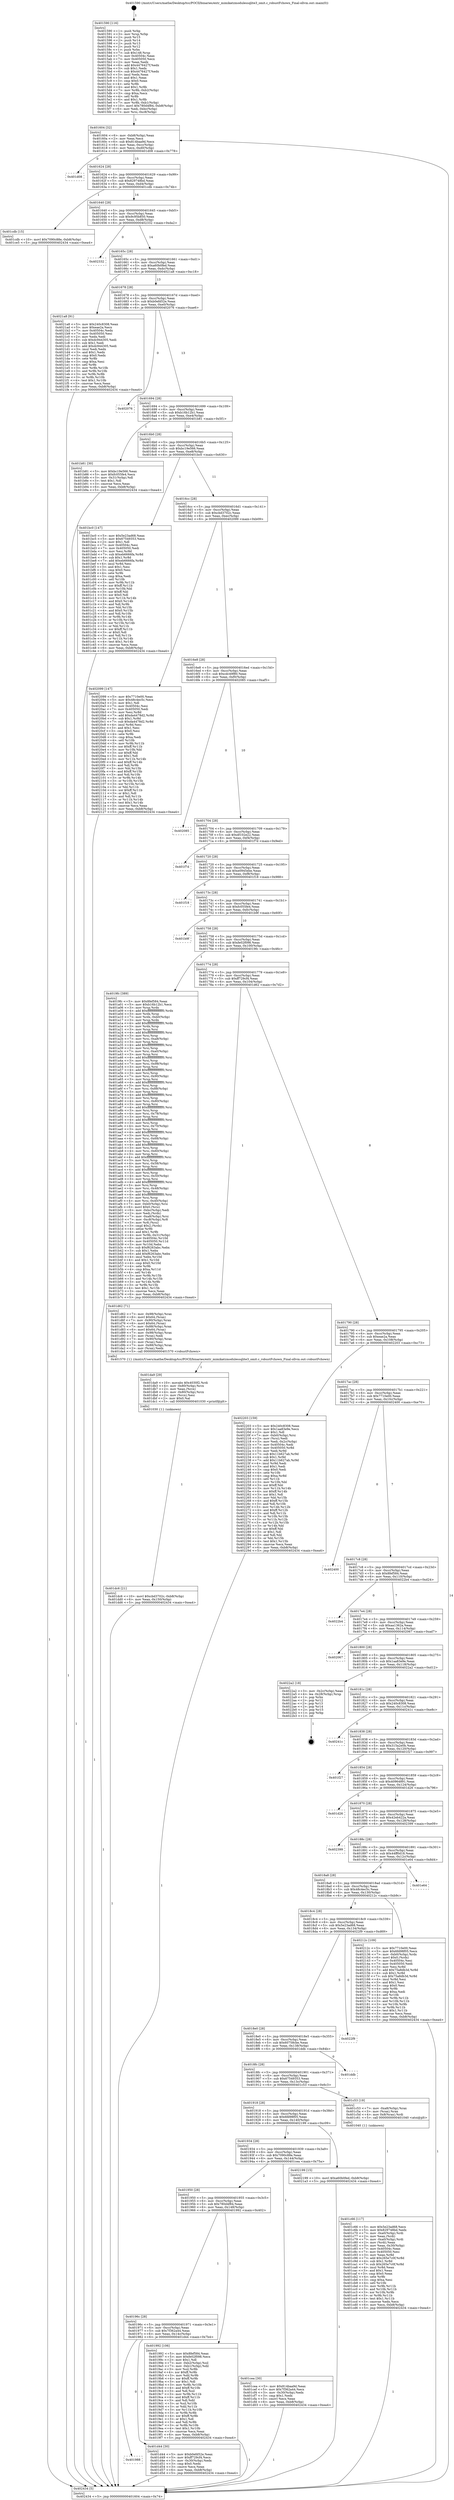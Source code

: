 digraph "0x401590" {
  label = "0x401590 (/mnt/c/Users/mathe/Desktop/tcc/POCII/binaries/extr_mimikatzmodulessqlite3_omit.c_robustFchown_Final-ollvm.out::main(0))"
  labelloc = "t"
  node[shape=record]

  Entry [label="",width=0.3,height=0.3,shape=circle,fillcolor=black,style=filled]
  "0x401604" [label="{
     0x401604 [32]\l
     | [instrs]\l
     &nbsp;&nbsp;0x401604 \<+6\>: mov -0xb8(%rbp),%eax\l
     &nbsp;&nbsp;0x40160a \<+2\>: mov %eax,%ecx\l
     &nbsp;&nbsp;0x40160c \<+6\>: sub $0x814baa9d,%ecx\l
     &nbsp;&nbsp;0x401612 \<+6\>: mov %eax,-0xcc(%rbp)\l
     &nbsp;&nbsp;0x401618 \<+6\>: mov %ecx,-0xd0(%rbp)\l
     &nbsp;&nbsp;0x40161e \<+6\>: je 0000000000401d08 \<main+0x778\>\l
  }"]
  "0x401d08" [label="{
     0x401d08\l
  }", style=dashed]
  "0x401624" [label="{
     0x401624 [28]\l
     | [instrs]\l
     &nbsp;&nbsp;0x401624 \<+5\>: jmp 0000000000401629 \<main+0x99\>\l
     &nbsp;&nbsp;0x401629 \<+6\>: mov -0xcc(%rbp),%eax\l
     &nbsp;&nbsp;0x40162f \<+5\>: sub $0x829748bd,%eax\l
     &nbsp;&nbsp;0x401634 \<+6\>: mov %eax,-0xd4(%rbp)\l
     &nbsp;&nbsp;0x40163a \<+6\>: je 0000000000401cdb \<main+0x74b\>\l
  }"]
  Exit [label="",width=0.3,height=0.3,shape=circle,fillcolor=black,style=filled,peripheries=2]
  "0x401cdb" [label="{
     0x401cdb [15]\l
     | [instrs]\l
     &nbsp;&nbsp;0x401cdb \<+10\>: movl $0x7090c88e,-0xb8(%rbp)\l
     &nbsp;&nbsp;0x401ce5 \<+5\>: jmp 0000000000402434 \<main+0xea4\>\l
  }"]
  "0x401640" [label="{
     0x401640 [28]\l
     | [instrs]\l
     &nbsp;&nbsp;0x401640 \<+5\>: jmp 0000000000401645 \<main+0xb5\>\l
     &nbsp;&nbsp;0x401645 \<+6\>: mov -0xcc(%rbp),%eax\l
     &nbsp;&nbsp;0x40164b \<+5\>: sub $0x9c95b850,%eax\l
     &nbsp;&nbsp;0x401650 \<+6\>: mov %eax,-0xd8(%rbp)\l
     &nbsp;&nbsp;0x401656 \<+6\>: je 0000000000402332 \<main+0xda2\>\l
  }"]
  "0x401dc6" [label="{
     0x401dc6 [21]\l
     | [instrs]\l
     &nbsp;&nbsp;0x401dc6 \<+10\>: movl $0xcbd3702c,-0xb8(%rbp)\l
     &nbsp;&nbsp;0x401dd0 \<+6\>: mov %eax,-0x150(%rbp)\l
     &nbsp;&nbsp;0x401dd6 \<+5\>: jmp 0000000000402434 \<main+0xea4\>\l
  }"]
  "0x402332" [label="{
     0x402332\l
  }", style=dashed]
  "0x40165c" [label="{
     0x40165c [28]\l
     | [instrs]\l
     &nbsp;&nbsp;0x40165c \<+5\>: jmp 0000000000401661 \<main+0xd1\>\l
     &nbsp;&nbsp;0x401661 \<+6\>: mov -0xcc(%rbp),%eax\l
     &nbsp;&nbsp;0x401667 \<+5\>: sub $0xa60b0fed,%eax\l
     &nbsp;&nbsp;0x40166c \<+6\>: mov %eax,-0xdc(%rbp)\l
     &nbsp;&nbsp;0x401672 \<+6\>: je 00000000004021a8 \<main+0xc18\>\l
  }"]
  "0x401da9" [label="{
     0x401da9 [29]\l
     | [instrs]\l
     &nbsp;&nbsp;0x401da9 \<+10\>: movabs $0x4030f2,%rdi\l
     &nbsp;&nbsp;0x401db3 \<+4\>: mov -0x80(%rbp),%rcx\l
     &nbsp;&nbsp;0x401db7 \<+2\>: mov %eax,(%rcx)\l
     &nbsp;&nbsp;0x401db9 \<+4\>: mov -0x80(%rbp),%rcx\l
     &nbsp;&nbsp;0x401dbd \<+2\>: mov (%rcx),%esi\l
     &nbsp;&nbsp;0x401dbf \<+2\>: mov $0x0,%al\l
     &nbsp;&nbsp;0x401dc1 \<+5\>: call 0000000000401030 \<printf@plt\>\l
     | [calls]\l
     &nbsp;&nbsp;0x401030 \{1\} (unknown)\l
  }"]
  "0x4021a8" [label="{
     0x4021a8 [91]\l
     | [instrs]\l
     &nbsp;&nbsp;0x4021a8 \<+5\>: mov $0x240c8308,%eax\l
     &nbsp;&nbsp;0x4021ad \<+5\>: mov $0xeae2a,%ecx\l
     &nbsp;&nbsp;0x4021b2 \<+7\>: mov 0x40504c,%edx\l
     &nbsp;&nbsp;0x4021b9 \<+7\>: mov 0x405050,%esi\l
     &nbsp;&nbsp;0x4021c0 \<+2\>: mov %edx,%edi\l
     &nbsp;&nbsp;0x4021c2 \<+6\>: sub $0xdc944305,%edi\l
     &nbsp;&nbsp;0x4021c8 \<+3\>: sub $0x1,%edi\l
     &nbsp;&nbsp;0x4021cb \<+6\>: add $0xdc944305,%edi\l
     &nbsp;&nbsp;0x4021d1 \<+3\>: imul %edi,%edx\l
     &nbsp;&nbsp;0x4021d4 \<+3\>: and $0x1,%edx\l
     &nbsp;&nbsp;0x4021d7 \<+3\>: cmp $0x0,%edx\l
     &nbsp;&nbsp;0x4021da \<+4\>: sete %r8b\l
     &nbsp;&nbsp;0x4021de \<+3\>: cmp $0xa,%esi\l
     &nbsp;&nbsp;0x4021e1 \<+4\>: setl %r9b\l
     &nbsp;&nbsp;0x4021e5 \<+3\>: mov %r8b,%r10b\l
     &nbsp;&nbsp;0x4021e8 \<+3\>: and %r9b,%r10b\l
     &nbsp;&nbsp;0x4021eb \<+3\>: xor %r9b,%r8b\l
     &nbsp;&nbsp;0x4021ee \<+3\>: or %r8b,%r10b\l
     &nbsp;&nbsp;0x4021f1 \<+4\>: test $0x1,%r10b\l
     &nbsp;&nbsp;0x4021f5 \<+3\>: cmovne %ecx,%eax\l
     &nbsp;&nbsp;0x4021f8 \<+6\>: mov %eax,-0xb8(%rbp)\l
     &nbsp;&nbsp;0x4021fe \<+5\>: jmp 0000000000402434 \<main+0xea4\>\l
  }"]
  "0x401678" [label="{
     0x401678 [28]\l
     | [instrs]\l
     &nbsp;&nbsp;0x401678 \<+5\>: jmp 000000000040167d \<main+0xed\>\l
     &nbsp;&nbsp;0x40167d \<+6\>: mov -0xcc(%rbp),%eax\l
     &nbsp;&nbsp;0x401683 \<+5\>: sub $0xb0efd52e,%eax\l
     &nbsp;&nbsp;0x401688 \<+6\>: mov %eax,-0xe0(%rbp)\l
     &nbsp;&nbsp;0x40168e \<+6\>: je 0000000000402076 \<main+0xae6\>\l
  }"]
  "0x401988" [label="{
     0x401988\l
  }", style=dashed]
  "0x402076" [label="{
     0x402076\l
  }", style=dashed]
  "0x401694" [label="{
     0x401694 [28]\l
     | [instrs]\l
     &nbsp;&nbsp;0x401694 \<+5\>: jmp 0000000000401699 \<main+0x109\>\l
     &nbsp;&nbsp;0x401699 \<+6\>: mov -0xcc(%rbp),%eax\l
     &nbsp;&nbsp;0x40169f \<+5\>: sub $0xb16b12b1,%eax\l
     &nbsp;&nbsp;0x4016a4 \<+6\>: mov %eax,-0xe4(%rbp)\l
     &nbsp;&nbsp;0x4016aa \<+6\>: je 0000000000401b81 \<main+0x5f1\>\l
  }"]
  "0x401d44" [label="{
     0x401d44 [30]\l
     | [instrs]\l
     &nbsp;&nbsp;0x401d44 \<+5\>: mov $0xb0efd52e,%eax\l
     &nbsp;&nbsp;0x401d49 \<+5\>: mov $0xff729cf4,%ecx\l
     &nbsp;&nbsp;0x401d4e \<+3\>: mov -0x30(%rbp),%edx\l
     &nbsp;&nbsp;0x401d51 \<+3\>: cmp $0x0,%edx\l
     &nbsp;&nbsp;0x401d54 \<+3\>: cmove %ecx,%eax\l
     &nbsp;&nbsp;0x401d57 \<+6\>: mov %eax,-0xb8(%rbp)\l
     &nbsp;&nbsp;0x401d5d \<+5\>: jmp 0000000000402434 \<main+0xea4\>\l
  }"]
  "0x401b81" [label="{
     0x401b81 [30]\l
     | [instrs]\l
     &nbsp;&nbsp;0x401b81 \<+5\>: mov $0xbc19e566,%eax\l
     &nbsp;&nbsp;0x401b86 \<+5\>: mov $0xfc055fe4,%ecx\l
     &nbsp;&nbsp;0x401b8b \<+3\>: mov -0x31(%rbp),%dl\l
     &nbsp;&nbsp;0x401b8e \<+3\>: test $0x1,%dl\l
     &nbsp;&nbsp;0x401b91 \<+3\>: cmovne %ecx,%eax\l
     &nbsp;&nbsp;0x401b94 \<+6\>: mov %eax,-0xb8(%rbp)\l
     &nbsp;&nbsp;0x401b9a \<+5\>: jmp 0000000000402434 \<main+0xea4\>\l
  }"]
  "0x4016b0" [label="{
     0x4016b0 [28]\l
     | [instrs]\l
     &nbsp;&nbsp;0x4016b0 \<+5\>: jmp 00000000004016b5 \<main+0x125\>\l
     &nbsp;&nbsp;0x4016b5 \<+6\>: mov -0xcc(%rbp),%eax\l
     &nbsp;&nbsp;0x4016bb \<+5\>: sub $0xbc19e566,%eax\l
     &nbsp;&nbsp;0x4016c0 \<+6\>: mov %eax,-0xe8(%rbp)\l
     &nbsp;&nbsp;0x4016c6 \<+6\>: je 0000000000401bc0 \<main+0x630\>\l
  }"]
  "0x401c66" [label="{
     0x401c66 [117]\l
     | [instrs]\l
     &nbsp;&nbsp;0x401c66 \<+5\>: mov $0x5e23ad68,%ecx\l
     &nbsp;&nbsp;0x401c6b \<+5\>: mov $0x829748bd,%edx\l
     &nbsp;&nbsp;0x401c70 \<+7\>: mov -0xa0(%rbp),%rdi\l
     &nbsp;&nbsp;0x401c77 \<+2\>: mov %eax,(%rdi)\l
     &nbsp;&nbsp;0x401c79 \<+7\>: mov -0xa0(%rbp),%rdi\l
     &nbsp;&nbsp;0x401c80 \<+2\>: mov (%rdi),%eax\l
     &nbsp;&nbsp;0x401c82 \<+3\>: mov %eax,-0x30(%rbp)\l
     &nbsp;&nbsp;0x401c85 \<+7\>: mov 0x40504c,%eax\l
     &nbsp;&nbsp;0x401c8c \<+7\>: mov 0x405050,%esi\l
     &nbsp;&nbsp;0x401c93 \<+3\>: mov %eax,%r8d\l
     &nbsp;&nbsp;0x401c96 \<+7\>: add $0x265e7c0f,%r8d\l
     &nbsp;&nbsp;0x401c9d \<+4\>: sub $0x1,%r8d\l
     &nbsp;&nbsp;0x401ca1 \<+7\>: sub $0x265e7c0f,%r8d\l
     &nbsp;&nbsp;0x401ca8 \<+4\>: imul %r8d,%eax\l
     &nbsp;&nbsp;0x401cac \<+3\>: and $0x1,%eax\l
     &nbsp;&nbsp;0x401caf \<+3\>: cmp $0x0,%eax\l
     &nbsp;&nbsp;0x401cb2 \<+4\>: sete %r9b\l
     &nbsp;&nbsp;0x401cb6 \<+3\>: cmp $0xa,%esi\l
     &nbsp;&nbsp;0x401cb9 \<+4\>: setl %r10b\l
     &nbsp;&nbsp;0x401cbd \<+3\>: mov %r9b,%r11b\l
     &nbsp;&nbsp;0x401cc0 \<+3\>: and %r10b,%r11b\l
     &nbsp;&nbsp;0x401cc3 \<+3\>: xor %r10b,%r9b\l
     &nbsp;&nbsp;0x401cc6 \<+3\>: or %r9b,%r11b\l
     &nbsp;&nbsp;0x401cc9 \<+4\>: test $0x1,%r11b\l
     &nbsp;&nbsp;0x401ccd \<+3\>: cmovne %edx,%ecx\l
     &nbsp;&nbsp;0x401cd0 \<+6\>: mov %ecx,-0xb8(%rbp)\l
     &nbsp;&nbsp;0x401cd6 \<+5\>: jmp 0000000000402434 \<main+0xea4\>\l
  }"]
  "0x401bc0" [label="{
     0x401bc0 [147]\l
     | [instrs]\l
     &nbsp;&nbsp;0x401bc0 \<+5\>: mov $0x5e23ad68,%eax\l
     &nbsp;&nbsp;0x401bc5 \<+5\>: mov $0x67549353,%ecx\l
     &nbsp;&nbsp;0x401bca \<+2\>: mov $0x1,%dl\l
     &nbsp;&nbsp;0x401bcc \<+7\>: mov 0x40504c,%esi\l
     &nbsp;&nbsp;0x401bd3 \<+7\>: mov 0x405050,%edi\l
     &nbsp;&nbsp;0x401bda \<+3\>: mov %esi,%r8d\l
     &nbsp;&nbsp;0x401bdd \<+7\>: sub $0xeb6666fa,%r8d\l
     &nbsp;&nbsp;0x401be4 \<+4\>: sub $0x1,%r8d\l
     &nbsp;&nbsp;0x401be8 \<+7\>: add $0xeb6666fa,%r8d\l
     &nbsp;&nbsp;0x401bef \<+4\>: imul %r8d,%esi\l
     &nbsp;&nbsp;0x401bf3 \<+3\>: and $0x1,%esi\l
     &nbsp;&nbsp;0x401bf6 \<+3\>: cmp $0x0,%esi\l
     &nbsp;&nbsp;0x401bf9 \<+4\>: sete %r9b\l
     &nbsp;&nbsp;0x401bfd \<+3\>: cmp $0xa,%edi\l
     &nbsp;&nbsp;0x401c00 \<+4\>: setl %r10b\l
     &nbsp;&nbsp;0x401c04 \<+3\>: mov %r9b,%r11b\l
     &nbsp;&nbsp;0x401c07 \<+4\>: xor $0xff,%r11b\l
     &nbsp;&nbsp;0x401c0b \<+3\>: mov %r10b,%bl\l
     &nbsp;&nbsp;0x401c0e \<+3\>: xor $0xff,%bl\l
     &nbsp;&nbsp;0x401c11 \<+3\>: xor $0x0,%dl\l
     &nbsp;&nbsp;0x401c14 \<+3\>: mov %r11b,%r14b\l
     &nbsp;&nbsp;0x401c17 \<+4\>: and $0x0,%r14b\l
     &nbsp;&nbsp;0x401c1b \<+3\>: and %dl,%r9b\l
     &nbsp;&nbsp;0x401c1e \<+3\>: mov %bl,%r15b\l
     &nbsp;&nbsp;0x401c21 \<+4\>: and $0x0,%r15b\l
     &nbsp;&nbsp;0x401c25 \<+3\>: and %dl,%r10b\l
     &nbsp;&nbsp;0x401c28 \<+3\>: or %r9b,%r14b\l
     &nbsp;&nbsp;0x401c2b \<+3\>: or %r10b,%r15b\l
     &nbsp;&nbsp;0x401c2e \<+3\>: xor %r15b,%r14b\l
     &nbsp;&nbsp;0x401c31 \<+3\>: or %bl,%r11b\l
     &nbsp;&nbsp;0x401c34 \<+4\>: xor $0xff,%r11b\l
     &nbsp;&nbsp;0x401c38 \<+3\>: or $0x0,%dl\l
     &nbsp;&nbsp;0x401c3b \<+3\>: and %dl,%r11b\l
     &nbsp;&nbsp;0x401c3e \<+3\>: or %r11b,%r14b\l
     &nbsp;&nbsp;0x401c41 \<+4\>: test $0x1,%r14b\l
     &nbsp;&nbsp;0x401c45 \<+3\>: cmovne %ecx,%eax\l
     &nbsp;&nbsp;0x401c48 \<+6\>: mov %eax,-0xb8(%rbp)\l
     &nbsp;&nbsp;0x401c4e \<+5\>: jmp 0000000000402434 \<main+0xea4\>\l
  }"]
  "0x4016cc" [label="{
     0x4016cc [28]\l
     | [instrs]\l
     &nbsp;&nbsp;0x4016cc \<+5\>: jmp 00000000004016d1 \<main+0x141\>\l
     &nbsp;&nbsp;0x4016d1 \<+6\>: mov -0xcc(%rbp),%eax\l
     &nbsp;&nbsp;0x4016d7 \<+5\>: sub $0xcbd3702c,%eax\l
     &nbsp;&nbsp;0x4016dc \<+6\>: mov %eax,-0xec(%rbp)\l
     &nbsp;&nbsp;0x4016e2 \<+6\>: je 0000000000402099 \<main+0xb09\>\l
  }"]
  "0x401590" [label="{
     0x401590 [116]\l
     | [instrs]\l
     &nbsp;&nbsp;0x401590 \<+1\>: push %rbp\l
     &nbsp;&nbsp;0x401591 \<+3\>: mov %rsp,%rbp\l
     &nbsp;&nbsp;0x401594 \<+2\>: push %r15\l
     &nbsp;&nbsp;0x401596 \<+2\>: push %r14\l
     &nbsp;&nbsp;0x401598 \<+2\>: push %r13\l
     &nbsp;&nbsp;0x40159a \<+2\>: push %r12\l
     &nbsp;&nbsp;0x40159c \<+1\>: push %rbx\l
     &nbsp;&nbsp;0x40159d \<+7\>: sub $0x148,%rsp\l
     &nbsp;&nbsp;0x4015a4 \<+7\>: mov 0x40504c,%eax\l
     &nbsp;&nbsp;0x4015ab \<+7\>: mov 0x405050,%ecx\l
     &nbsp;&nbsp;0x4015b2 \<+2\>: mov %eax,%edx\l
     &nbsp;&nbsp;0x4015b4 \<+6\>: add $0x4476427f,%edx\l
     &nbsp;&nbsp;0x4015ba \<+3\>: sub $0x1,%edx\l
     &nbsp;&nbsp;0x4015bd \<+6\>: sub $0x4476427f,%edx\l
     &nbsp;&nbsp;0x4015c3 \<+3\>: imul %edx,%eax\l
     &nbsp;&nbsp;0x4015c6 \<+3\>: and $0x1,%eax\l
     &nbsp;&nbsp;0x4015c9 \<+3\>: cmp $0x0,%eax\l
     &nbsp;&nbsp;0x4015cc \<+4\>: sete %r8b\l
     &nbsp;&nbsp;0x4015d0 \<+4\>: and $0x1,%r8b\l
     &nbsp;&nbsp;0x4015d4 \<+7\>: mov %r8b,-0xb2(%rbp)\l
     &nbsp;&nbsp;0x4015db \<+3\>: cmp $0xa,%ecx\l
     &nbsp;&nbsp;0x4015de \<+4\>: setl %r8b\l
     &nbsp;&nbsp;0x4015e2 \<+4\>: and $0x1,%r8b\l
     &nbsp;&nbsp;0x4015e6 \<+7\>: mov %r8b,-0xb1(%rbp)\l
     &nbsp;&nbsp;0x4015ed \<+10\>: movl $0x780d4f84,-0xb8(%rbp)\l
     &nbsp;&nbsp;0x4015f7 \<+6\>: mov %edi,-0xbc(%rbp)\l
     &nbsp;&nbsp;0x4015fd \<+7\>: mov %rsi,-0xc8(%rbp)\l
  }"]
  "0x402099" [label="{
     0x402099 [147]\l
     | [instrs]\l
     &nbsp;&nbsp;0x402099 \<+5\>: mov $0x7710e00,%eax\l
     &nbsp;&nbsp;0x40209e \<+5\>: mov $0x48c4ec5c,%ecx\l
     &nbsp;&nbsp;0x4020a3 \<+2\>: mov $0x1,%dl\l
     &nbsp;&nbsp;0x4020a5 \<+7\>: mov 0x40504c,%esi\l
     &nbsp;&nbsp;0x4020ac \<+7\>: mov 0x405050,%edi\l
     &nbsp;&nbsp;0x4020b3 \<+3\>: mov %esi,%r8d\l
     &nbsp;&nbsp;0x4020b6 \<+7\>: add $0xda4478d2,%r8d\l
     &nbsp;&nbsp;0x4020bd \<+4\>: sub $0x1,%r8d\l
     &nbsp;&nbsp;0x4020c1 \<+7\>: sub $0xda4478d2,%r8d\l
     &nbsp;&nbsp;0x4020c8 \<+4\>: imul %r8d,%esi\l
     &nbsp;&nbsp;0x4020cc \<+3\>: and $0x1,%esi\l
     &nbsp;&nbsp;0x4020cf \<+3\>: cmp $0x0,%esi\l
     &nbsp;&nbsp;0x4020d2 \<+4\>: sete %r9b\l
     &nbsp;&nbsp;0x4020d6 \<+3\>: cmp $0xa,%edi\l
     &nbsp;&nbsp;0x4020d9 \<+4\>: setl %r10b\l
     &nbsp;&nbsp;0x4020dd \<+3\>: mov %r9b,%r11b\l
     &nbsp;&nbsp;0x4020e0 \<+4\>: xor $0xff,%r11b\l
     &nbsp;&nbsp;0x4020e4 \<+3\>: mov %r10b,%bl\l
     &nbsp;&nbsp;0x4020e7 \<+3\>: xor $0xff,%bl\l
     &nbsp;&nbsp;0x4020ea \<+3\>: xor $0x1,%dl\l
     &nbsp;&nbsp;0x4020ed \<+3\>: mov %r11b,%r14b\l
     &nbsp;&nbsp;0x4020f0 \<+4\>: and $0xff,%r14b\l
     &nbsp;&nbsp;0x4020f4 \<+3\>: and %dl,%r9b\l
     &nbsp;&nbsp;0x4020f7 \<+3\>: mov %bl,%r15b\l
     &nbsp;&nbsp;0x4020fa \<+4\>: and $0xff,%r15b\l
     &nbsp;&nbsp;0x4020fe \<+3\>: and %dl,%r10b\l
     &nbsp;&nbsp;0x402101 \<+3\>: or %r9b,%r14b\l
     &nbsp;&nbsp;0x402104 \<+3\>: or %r10b,%r15b\l
     &nbsp;&nbsp;0x402107 \<+3\>: xor %r15b,%r14b\l
     &nbsp;&nbsp;0x40210a \<+3\>: or %bl,%r11b\l
     &nbsp;&nbsp;0x40210d \<+4\>: xor $0xff,%r11b\l
     &nbsp;&nbsp;0x402111 \<+3\>: or $0x1,%dl\l
     &nbsp;&nbsp;0x402114 \<+3\>: and %dl,%r11b\l
     &nbsp;&nbsp;0x402117 \<+3\>: or %r11b,%r14b\l
     &nbsp;&nbsp;0x40211a \<+4\>: test $0x1,%r14b\l
     &nbsp;&nbsp;0x40211e \<+3\>: cmovne %ecx,%eax\l
     &nbsp;&nbsp;0x402121 \<+6\>: mov %eax,-0xb8(%rbp)\l
     &nbsp;&nbsp;0x402127 \<+5\>: jmp 0000000000402434 \<main+0xea4\>\l
  }"]
  "0x4016e8" [label="{
     0x4016e8 [28]\l
     | [instrs]\l
     &nbsp;&nbsp;0x4016e8 \<+5\>: jmp 00000000004016ed \<main+0x15d\>\l
     &nbsp;&nbsp;0x4016ed \<+6\>: mov -0xcc(%rbp),%eax\l
     &nbsp;&nbsp;0x4016f3 \<+5\>: sub $0xcdc49f80,%eax\l
     &nbsp;&nbsp;0x4016f8 \<+6\>: mov %eax,-0xf0(%rbp)\l
     &nbsp;&nbsp;0x4016fe \<+6\>: je 0000000000402085 \<main+0xaf5\>\l
  }"]
  "0x402434" [label="{
     0x402434 [5]\l
     | [instrs]\l
     &nbsp;&nbsp;0x402434 \<+5\>: jmp 0000000000401604 \<main+0x74\>\l
  }"]
  "0x402085" [label="{
     0x402085\l
  }", style=dashed]
  "0x401704" [label="{
     0x401704 [28]\l
     | [instrs]\l
     &nbsp;&nbsp;0x401704 \<+5\>: jmp 0000000000401709 \<main+0x179\>\l
     &nbsp;&nbsp;0x401709 \<+6\>: mov -0xcc(%rbp),%eax\l
     &nbsp;&nbsp;0x40170f \<+5\>: sub $0xdf102e22,%eax\l
     &nbsp;&nbsp;0x401714 \<+6\>: mov %eax,-0xf4(%rbp)\l
     &nbsp;&nbsp;0x40171a \<+6\>: je 0000000000401f7d \<main+0x9ed\>\l
  }"]
  "0x40196c" [label="{
     0x40196c [28]\l
     | [instrs]\l
     &nbsp;&nbsp;0x40196c \<+5\>: jmp 0000000000401971 \<main+0x3e1\>\l
     &nbsp;&nbsp;0x401971 \<+6\>: mov -0xcc(%rbp),%eax\l
     &nbsp;&nbsp;0x401977 \<+5\>: sub $0x7f362a44,%eax\l
     &nbsp;&nbsp;0x40197c \<+6\>: mov %eax,-0x14c(%rbp)\l
     &nbsp;&nbsp;0x401982 \<+6\>: je 0000000000401d44 \<main+0x7b4\>\l
  }"]
  "0x401f7d" [label="{
     0x401f7d\l
  }", style=dashed]
  "0x401720" [label="{
     0x401720 [28]\l
     | [instrs]\l
     &nbsp;&nbsp;0x401720 \<+5\>: jmp 0000000000401725 \<main+0x195\>\l
     &nbsp;&nbsp;0x401725 \<+6\>: mov -0xcc(%rbp),%eax\l
     &nbsp;&nbsp;0x40172b \<+5\>: sub $0xe0945ebe,%eax\l
     &nbsp;&nbsp;0x401730 \<+6\>: mov %eax,-0xf8(%rbp)\l
     &nbsp;&nbsp;0x401736 \<+6\>: je 0000000000401f18 \<main+0x988\>\l
  }"]
  "0x401992" [label="{
     0x401992 [106]\l
     | [instrs]\l
     &nbsp;&nbsp;0x401992 \<+5\>: mov $0x8fef584,%eax\l
     &nbsp;&nbsp;0x401997 \<+5\>: mov $0xfe02f098,%ecx\l
     &nbsp;&nbsp;0x40199c \<+2\>: mov $0x1,%dl\l
     &nbsp;&nbsp;0x40199e \<+7\>: mov -0xb2(%rbp),%sil\l
     &nbsp;&nbsp;0x4019a5 \<+7\>: mov -0xb1(%rbp),%dil\l
     &nbsp;&nbsp;0x4019ac \<+3\>: mov %sil,%r8b\l
     &nbsp;&nbsp;0x4019af \<+4\>: xor $0xff,%r8b\l
     &nbsp;&nbsp;0x4019b3 \<+3\>: mov %dil,%r9b\l
     &nbsp;&nbsp;0x4019b6 \<+4\>: xor $0xff,%r9b\l
     &nbsp;&nbsp;0x4019ba \<+3\>: xor $0x1,%dl\l
     &nbsp;&nbsp;0x4019bd \<+3\>: mov %r8b,%r10b\l
     &nbsp;&nbsp;0x4019c0 \<+4\>: and $0xff,%r10b\l
     &nbsp;&nbsp;0x4019c4 \<+3\>: and %dl,%sil\l
     &nbsp;&nbsp;0x4019c7 \<+3\>: mov %r9b,%r11b\l
     &nbsp;&nbsp;0x4019ca \<+4\>: and $0xff,%r11b\l
     &nbsp;&nbsp;0x4019ce \<+3\>: and %dl,%dil\l
     &nbsp;&nbsp;0x4019d1 \<+3\>: or %sil,%r10b\l
     &nbsp;&nbsp;0x4019d4 \<+3\>: or %dil,%r11b\l
     &nbsp;&nbsp;0x4019d7 \<+3\>: xor %r11b,%r10b\l
     &nbsp;&nbsp;0x4019da \<+3\>: or %r9b,%r8b\l
     &nbsp;&nbsp;0x4019dd \<+4\>: xor $0xff,%r8b\l
     &nbsp;&nbsp;0x4019e1 \<+3\>: or $0x1,%dl\l
     &nbsp;&nbsp;0x4019e4 \<+3\>: and %dl,%r8b\l
     &nbsp;&nbsp;0x4019e7 \<+3\>: or %r8b,%r10b\l
     &nbsp;&nbsp;0x4019ea \<+4\>: test $0x1,%r10b\l
     &nbsp;&nbsp;0x4019ee \<+3\>: cmovne %ecx,%eax\l
     &nbsp;&nbsp;0x4019f1 \<+6\>: mov %eax,-0xb8(%rbp)\l
     &nbsp;&nbsp;0x4019f7 \<+5\>: jmp 0000000000402434 \<main+0xea4\>\l
  }"]
  "0x401f18" [label="{
     0x401f18\l
  }", style=dashed]
  "0x40173c" [label="{
     0x40173c [28]\l
     | [instrs]\l
     &nbsp;&nbsp;0x40173c \<+5\>: jmp 0000000000401741 \<main+0x1b1\>\l
     &nbsp;&nbsp;0x401741 \<+6\>: mov -0xcc(%rbp),%eax\l
     &nbsp;&nbsp;0x401747 \<+5\>: sub $0xfc055fe4,%eax\l
     &nbsp;&nbsp;0x40174c \<+6\>: mov %eax,-0xfc(%rbp)\l
     &nbsp;&nbsp;0x401752 \<+6\>: je 0000000000401b9f \<main+0x60f\>\l
  }"]
  "0x401950" [label="{
     0x401950 [28]\l
     | [instrs]\l
     &nbsp;&nbsp;0x401950 \<+5\>: jmp 0000000000401955 \<main+0x3c5\>\l
     &nbsp;&nbsp;0x401955 \<+6\>: mov -0xcc(%rbp),%eax\l
     &nbsp;&nbsp;0x40195b \<+5\>: sub $0x780d4f84,%eax\l
     &nbsp;&nbsp;0x401960 \<+6\>: mov %eax,-0x148(%rbp)\l
     &nbsp;&nbsp;0x401966 \<+6\>: je 0000000000401992 \<main+0x402\>\l
  }"]
  "0x401b9f" [label="{
     0x401b9f\l
  }", style=dashed]
  "0x401758" [label="{
     0x401758 [28]\l
     | [instrs]\l
     &nbsp;&nbsp;0x401758 \<+5\>: jmp 000000000040175d \<main+0x1cd\>\l
     &nbsp;&nbsp;0x40175d \<+6\>: mov -0xcc(%rbp),%eax\l
     &nbsp;&nbsp;0x401763 \<+5\>: sub $0xfe02f098,%eax\l
     &nbsp;&nbsp;0x401768 \<+6\>: mov %eax,-0x100(%rbp)\l
     &nbsp;&nbsp;0x40176e \<+6\>: je 00000000004019fc \<main+0x46c\>\l
  }"]
  "0x401cea" [label="{
     0x401cea [30]\l
     | [instrs]\l
     &nbsp;&nbsp;0x401cea \<+5\>: mov $0x814baa9d,%eax\l
     &nbsp;&nbsp;0x401cef \<+5\>: mov $0x7f362a44,%ecx\l
     &nbsp;&nbsp;0x401cf4 \<+3\>: mov -0x30(%rbp),%edx\l
     &nbsp;&nbsp;0x401cf7 \<+3\>: cmp $0x1,%edx\l
     &nbsp;&nbsp;0x401cfa \<+3\>: cmovl %ecx,%eax\l
     &nbsp;&nbsp;0x401cfd \<+6\>: mov %eax,-0xb8(%rbp)\l
     &nbsp;&nbsp;0x401d03 \<+5\>: jmp 0000000000402434 \<main+0xea4\>\l
  }"]
  "0x4019fc" [label="{
     0x4019fc [389]\l
     | [instrs]\l
     &nbsp;&nbsp;0x4019fc \<+5\>: mov $0x8fef584,%eax\l
     &nbsp;&nbsp;0x401a01 \<+5\>: mov $0xb16b12b1,%ecx\l
     &nbsp;&nbsp;0x401a06 \<+3\>: mov %rsp,%rdx\l
     &nbsp;&nbsp;0x401a09 \<+4\>: add $0xfffffffffffffff0,%rdx\l
     &nbsp;&nbsp;0x401a0d \<+3\>: mov %rdx,%rsp\l
     &nbsp;&nbsp;0x401a10 \<+7\>: mov %rdx,-0xb0(%rbp)\l
     &nbsp;&nbsp;0x401a17 \<+3\>: mov %rsp,%rdx\l
     &nbsp;&nbsp;0x401a1a \<+4\>: add $0xfffffffffffffff0,%rdx\l
     &nbsp;&nbsp;0x401a1e \<+3\>: mov %rdx,%rsp\l
     &nbsp;&nbsp;0x401a21 \<+3\>: mov %rsp,%rsi\l
     &nbsp;&nbsp;0x401a24 \<+4\>: add $0xfffffffffffffff0,%rsi\l
     &nbsp;&nbsp;0x401a28 \<+3\>: mov %rsi,%rsp\l
     &nbsp;&nbsp;0x401a2b \<+7\>: mov %rsi,-0xa8(%rbp)\l
     &nbsp;&nbsp;0x401a32 \<+3\>: mov %rsp,%rsi\l
     &nbsp;&nbsp;0x401a35 \<+4\>: add $0xfffffffffffffff0,%rsi\l
     &nbsp;&nbsp;0x401a39 \<+3\>: mov %rsi,%rsp\l
     &nbsp;&nbsp;0x401a3c \<+7\>: mov %rsi,-0xa0(%rbp)\l
     &nbsp;&nbsp;0x401a43 \<+3\>: mov %rsp,%rsi\l
     &nbsp;&nbsp;0x401a46 \<+4\>: add $0xfffffffffffffff0,%rsi\l
     &nbsp;&nbsp;0x401a4a \<+3\>: mov %rsi,%rsp\l
     &nbsp;&nbsp;0x401a4d \<+7\>: mov %rsi,-0x98(%rbp)\l
     &nbsp;&nbsp;0x401a54 \<+3\>: mov %rsp,%rsi\l
     &nbsp;&nbsp;0x401a57 \<+4\>: add $0xfffffffffffffff0,%rsi\l
     &nbsp;&nbsp;0x401a5b \<+3\>: mov %rsi,%rsp\l
     &nbsp;&nbsp;0x401a5e \<+7\>: mov %rsi,-0x90(%rbp)\l
     &nbsp;&nbsp;0x401a65 \<+3\>: mov %rsp,%rsi\l
     &nbsp;&nbsp;0x401a68 \<+4\>: add $0xfffffffffffffff0,%rsi\l
     &nbsp;&nbsp;0x401a6c \<+3\>: mov %rsi,%rsp\l
     &nbsp;&nbsp;0x401a6f \<+7\>: mov %rsi,-0x88(%rbp)\l
     &nbsp;&nbsp;0x401a76 \<+3\>: mov %rsp,%rsi\l
     &nbsp;&nbsp;0x401a79 \<+4\>: add $0xfffffffffffffff0,%rsi\l
     &nbsp;&nbsp;0x401a7d \<+3\>: mov %rsi,%rsp\l
     &nbsp;&nbsp;0x401a80 \<+4\>: mov %rsi,-0x80(%rbp)\l
     &nbsp;&nbsp;0x401a84 \<+3\>: mov %rsp,%rsi\l
     &nbsp;&nbsp;0x401a87 \<+4\>: add $0xfffffffffffffff0,%rsi\l
     &nbsp;&nbsp;0x401a8b \<+3\>: mov %rsi,%rsp\l
     &nbsp;&nbsp;0x401a8e \<+4\>: mov %rsi,-0x78(%rbp)\l
     &nbsp;&nbsp;0x401a92 \<+3\>: mov %rsp,%rsi\l
     &nbsp;&nbsp;0x401a95 \<+4\>: add $0xfffffffffffffff0,%rsi\l
     &nbsp;&nbsp;0x401a99 \<+3\>: mov %rsi,%rsp\l
     &nbsp;&nbsp;0x401a9c \<+4\>: mov %rsi,-0x70(%rbp)\l
     &nbsp;&nbsp;0x401aa0 \<+3\>: mov %rsp,%rsi\l
     &nbsp;&nbsp;0x401aa3 \<+4\>: add $0xfffffffffffffff0,%rsi\l
     &nbsp;&nbsp;0x401aa7 \<+3\>: mov %rsi,%rsp\l
     &nbsp;&nbsp;0x401aaa \<+4\>: mov %rsi,-0x68(%rbp)\l
     &nbsp;&nbsp;0x401aae \<+3\>: mov %rsp,%rsi\l
     &nbsp;&nbsp;0x401ab1 \<+4\>: add $0xfffffffffffffff0,%rsi\l
     &nbsp;&nbsp;0x401ab5 \<+3\>: mov %rsi,%rsp\l
     &nbsp;&nbsp;0x401ab8 \<+4\>: mov %rsi,-0x60(%rbp)\l
     &nbsp;&nbsp;0x401abc \<+3\>: mov %rsp,%rsi\l
     &nbsp;&nbsp;0x401abf \<+4\>: add $0xfffffffffffffff0,%rsi\l
     &nbsp;&nbsp;0x401ac3 \<+3\>: mov %rsi,%rsp\l
     &nbsp;&nbsp;0x401ac6 \<+4\>: mov %rsi,-0x58(%rbp)\l
     &nbsp;&nbsp;0x401aca \<+3\>: mov %rsp,%rsi\l
     &nbsp;&nbsp;0x401acd \<+4\>: add $0xfffffffffffffff0,%rsi\l
     &nbsp;&nbsp;0x401ad1 \<+3\>: mov %rsi,%rsp\l
     &nbsp;&nbsp;0x401ad4 \<+4\>: mov %rsi,-0x50(%rbp)\l
     &nbsp;&nbsp;0x401ad8 \<+3\>: mov %rsp,%rsi\l
     &nbsp;&nbsp;0x401adb \<+4\>: add $0xfffffffffffffff0,%rsi\l
     &nbsp;&nbsp;0x401adf \<+3\>: mov %rsi,%rsp\l
     &nbsp;&nbsp;0x401ae2 \<+4\>: mov %rsi,-0x48(%rbp)\l
     &nbsp;&nbsp;0x401ae6 \<+3\>: mov %rsp,%rsi\l
     &nbsp;&nbsp;0x401ae9 \<+4\>: add $0xfffffffffffffff0,%rsi\l
     &nbsp;&nbsp;0x401aed \<+3\>: mov %rsi,%rsp\l
     &nbsp;&nbsp;0x401af0 \<+4\>: mov %rsi,-0x40(%rbp)\l
     &nbsp;&nbsp;0x401af4 \<+7\>: mov -0xb0(%rbp),%rsi\l
     &nbsp;&nbsp;0x401afb \<+6\>: movl $0x0,(%rsi)\l
     &nbsp;&nbsp;0x401b01 \<+6\>: mov -0xbc(%rbp),%edi\l
     &nbsp;&nbsp;0x401b07 \<+2\>: mov %edi,(%rdx)\l
     &nbsp;&nbsp;0x401b09 \<+7\>: mov -0xa8(%rbp),%rsi\l
     &nbsp;&nbsp;0x401b10 \<+7\>: mov -0xc8(%rbp),%r8\l
     &nbsp;&nbsp;0x401b17 \<+3\>: mov %r8,(%rsi)\l
     &nbsp;&nbsp;0x401b1a \<+3\>: cmpl $0x2,(%rdx)\l
     &nbsp;&nbsp;0x401b1d \<+4\>: setne %r9b\l
     &nbsp;&nbsp;0x401b21 \<+4\>: and $0x1,%r9b\l
     &nbsp;&nbsp;0x401b25 \<+4\>: mov %r9b,-0x31(%rbp)\l
     &nbsp;&nbsp;0x401b29 \<+8\>: mov 0x40504c,%r10d\l
     &nbsp;&nbsp;0x401b31 \<+8\>: mov 0x405050,%r11d\l
     &nbsp;&nbsp;0x401b39 \<+3\>: mov %r10d,%ebx\l
     &nbsp;&nbsp;0x401b3c \<+6\>: sub $0xf6263abc,%ebx\l
     &nbsp;&nbsp;0x401b42 \<+3\>: sub $0x1,%ebx\l
     &nbsp;&nbsp;0x401b45 \<+6\>: add $0xf6263abc,%ebx\l
     &nbsp;&nbsp;0x401b4b \<+4\>: imul %ebx,%r10d\l
     &nbsp;&nbsp;0x401b4f \<+4\>: and $0x1,%r10d\l
     &nbsp;&nbsp;0x401b53 \<+4\>: cmp $0x0,%r10d\l
     &nbsp;&nbsp;0x401b57 \<+4\>: sete %r9b\l
     &nbsp;&nbsp;0x401b5b \<+4\>: cmp $0xa,%r11d\l
     &nbsp;&nbsp;0x401b5f \<+4\>: setl %r14b\l
     &nbsp;&nbsp;0x401b63 \<+3\>: mov %r9b,%r15b\l
     &nbsp;&nbsp;0x401b66 \<+3\>: and %r14b,%r15b\l
     &nbsp;&nbsp;0x401b69 \<+3\>: xor %r14b,%r9b\l
     &nbsp;&nbsp;0x401b6c \<+3\>: or %r9b,%r15b\l
     &nbsp;&nbsp;0x401b6f \<+4\>: test $0x1,%r15b\l
     &nbsp;&nbsp;0x401b73 \<+3\>: cmovne %ecx,%eax\l
     &nbsp;&nbsp;0x401b76 \<+6\>: mov %eax,-0xb8(%rbp)\l
     &nbsp;&nbsp;0x401b7c \<+5\>: jmp 0000000000402434 \<main+0xea4\>\l
  }"]
  "0x401774" [label="{
     0x401774 [28]\l
     | [instrs]\l
     &nbsp;&nbsp;0x401774 \<+5\>: jmp 0000000000401779 \<main+0x1e9\>\l
     &nbsp;&nbsp;0x401779 \<+6\>: mov -0xcc(%rbp),%eax\l
     &nbsp;&nbsp;0x40177f \<+5\>: sub $0xff729cf4,%eax\l
     &nbsp;&nbsp;0x401784 \<+6\>: mov %eax,-0x104(%rbp)\l
     &nbsp;&nbsp;0x40178a \<+6\>: je 0000000000401d62 \<main+0x7d2\>\l
  }"]
  "0x401934" [label="{
     0x401934 [28]\l
     | [instrs]\l
     &nbsp;&nbsp;0x401934 \<+5\>: jmp 0000000000401939 \<main+0x3a9\>\l
     &nbsp;&nbsp;0x401939 \<+6\>: mov -0xcc(%rbp),%eax\l
     &nbsp;&nbsp;0x40193f \<+5\>: sub $0x7090c88e,%eax\l
     &nbsp;&nbsp;0x401944 \<+6\>: mov %eax,-0x144(%rbp)\l
     &nbsp;&nbsp;0x40194a \<+6\>: je 0000000000401cea \<main+0x75a\>\l
  }"]
  "0x401d62" [label="{
     0x401d62 [71]\l
     | [instrs]\l
     &nbsp;&nbsp;0x401d62 \<+7\>: mov -0x98(%rbp),%rax\l
     &nbsp;&nbsp;0x401d69 \<+6\>: movl $0x64,(%rax)\l
     &nbsp;&nbsp;0x401d6f \<+7\>: mov -0x90(%rbp),%rax\l
     &nbsp;&nbsp;0x401d76 \<+6\>: movl $0x64,(%rax)\l
     &nbsp;&nbsp;0x401d7c \<+7\>: mov -0x88(%rbp),%rax\l
     &nbsp;&nbsp;0x401d83 \<+6\>: movl $0x64,(%rax)\l
     &nbsp;&nbsp;0x401d89 \<+7\>: mov -0x98(%rbp),%rax\l
     &nbsp;&nbsp;0x401d90 \<+2\>: mov (%rax),%edi\l
     &nbsp;&nbsp;0x401d92 \<+7\>: mov -0x90(%rbp),%rax\l
     &nbsp;&nbsp;0x401d99 \<+2\>: mov (%rax),%esi\l
     &nbsp;&nbsp;0x401d9b \<+7\>: mov -0x88(%rbp),%rax\l
     &nbsp;&nbsp;0x401da2 \<+2\>: mov (%rax),%edx\l
     &nbsp;&nbsp;0x401da4 \<+5\>: call 0000000000401570 \<robustFchown\>\l
     | [calls]\l
     &nbsp;&nbsp;0x401570 \{1\} (/mnt/c/Users/mathe/Desktop/tcc/POCII/binaries/extr_mimikatzmodulessqlite3_omit.c_robustFchown_Final-ollvm.out::robustFchown)\l
  }"]
  "0x401790" [label="{
     0x401790 [28]\l
     | [instrs]\l
     &nbsp;&nbsp;0x401790 \<+5\>: jmp 0000000000401795 \<main+0x205\>\l
     &nbsp;&nbsp;0x401795 \<+6\>: mov -0xcc(%rbp),%eax\l
     &nbsp;&nbsp;0x40179b \<+5\>: sub $0xeae2a,%eax\l
     &nbsp;&nbsp;0x4017a0 \<+6\>: mov %eax,-0x108(%rbp)\l
     &nbsp;&nbsp;0x4017a6 \<+6\>: je 0000000000402203 \<main+0xc73\>\l
  }"]
  "0x402199" [label="{
     0x402199 [15]\l
     | [instrs]\l
     &nbsp;&nbsp;0x402199 \<+10\>: movl $0xa60b0fed,-0xb8(%rbp)\l
     &nbsp;&nbsp;0x4021a3 \<+5\>: jmp 0000000000402434 \<main+0xea4\>\l
  }"]
  "0x402203" [label="{
     0x402203 [159]\l
     | [instrs]\l
     &nbsp;&nbsp;0x402203 \<+5\>: mov $0x240c8308,%eax\l
     &nbsp;&nbsp;0x402208 \<+5\>: mov $0x1aa83e9e,%ecx\l
     &nbsp;&nbsp;0x40220d \<+2\>: mov $0x1,%dl\l
     &nbsp;&nbsp;0x40220f \<+7\>: mov -0xb0(%rbp),%rsi\l
     &nbsp;&nbsp;0x402216 \<+2\>: mov (%rsi),%edi\l
     &nbsp;&nbsp;0x402218 \<+3\>: mov %edi,-0x2c(%rbp)\l
     &nbsp;&nbsp;0x40221b \<+7\>: mov 0x40504c,%edi\l
     &nbsp;&nbsp;0x402222 \<+8\>: mov 0x405050,%r8d\l
     &nbsp;&nbsp;0x40222a \<+3\>: mov %edi,%r9d\l
     &nbsp;&nbsp;0x40222d \<+7\>: sub $0x11b627ab,%r9d\l
     &nbsp;&nbsp;0x402234 \<+4\>: sub $0x1,%r9d\l
     &nbsp;&nbsp;0x402238 \<+7\>: add $0x11b627ab,%r9d\l
     &nbsp;&nbsp;0x40223f \<+4\>: imul %r9d,%edi\l
     &nbsp;&nbsp;0x402243 \<+3\>: and $0x1,%edi\l
     &nbsp;&nbsp;0x402246 \<+3\>: cmp $0x0,%edi\l
     &nbsp;&nbsp;0x402249 \<+4\>: sete %r10b\l
     &nbsp;&nbsp;0x40224d \<+4\>: cmp $0xa,%r8d\l
     &nbsp;&nbsp;0x402251 \<+4\>: setl %r11b\l
     &nbsp;&nbsp;0x402255 \<+3\>: mov %r10b,%bl\l
     &nbsp;&nbsp;0x402258 \<+3\>: xor $0xff,%bl\l
     &nbsp;&nbsp;0x40225b \<+3\>: mov %r11b,%r14b\l
     &nbsp;&nbsp;0x40225e \<+4\>: xor $0xff,%r14b\l
     &nbsp;&nbsp;0x402262 \<+3\>: xor $0x1,%dl\l
     &nbsp;&nbsp;0x402265 \<+3\>: mov %bl,%r15b\l
     &nbsp;&nbsp;0x402268 \<+4\>: and $0xff,%r15b\l
     &nbsp;&nbsp;0x40226c \<+3\>: and %dl,%r10b\l
     &nbsp;&nbsp;0x40226f \<+3\>: mov %r14b,%r12b\l
     &nbsp;&nbsp;0x402272 \<+4\>: and $0xff,%r12b\l
     &nbsp;&nbsp;0x402276 \<+3\>: and %dl,%r11b\l
     &nbsp;&nbsp;0x402279 \<+3\>: or %r10b,%r15b\l
     &nbsp;&nbsp;0x40227c \<+3\>: or %r11b,%r12b\l
     &nbsp;&nbsp;0x40227f \<+3\>: xor %r12b,%r15b\l
     &nbsp;&nbsp;0x402282 \<+3\>: or %r14b,%bl\l
     &nbsp;&nbsp;0x402285 \<+3\>: xor $0xff,%bl\l
     &nbsp;&nbsp;0x402288 \<+3\>: or $0x1,%dl\l
     &nbsp;&nbsp;0x40228b \<+2\>: and %dl,%bl\l
     &nbsp;&nbsp;0x40228d \<+3\>: or %bl,%r15b\l
     &nbsp;&nbsp;0x402290 \<+4\>: test $0x1,%r15b\l
     &nbsp;&nbsp;0x402294 \<+3\>: cmovne %ecx,%eax\l
     &nbsp;&nbsp;0x402297 \<+6\>: mov %eax,-0xb8(%rbp)\l
     &nbsp;&nbsp;0x40229d \<+5\>: jmp 0000000000402434 \<main+0xea4\>\l
  }"]
  "0x4017ac" [label="{
     0x4017ac [28]\l
     | [instrs]\l
     &nbsp;&nbsp;0x4017ac \<+5\>: jmp 00000000004017b1 \<main+0x221\>\l
     &nbsp;&nbsp;0x4017b1 \<+6\>: mov -0xcc(%rbp),%eax\l
     &nbsp;&nbsp;0x4017b7 \<+5\>: sub $0x7710e00,%eax\l
     &nbsp;&nbsp;0x4017bc \<+6\>: mov %eax,-0x10c(%rbp)\l
     &nbsp;&nbsp;0x4017c2 \<+6\>: je 0000000000402400 \<main+0xe70\>\l
  }"]
  "0x401918" [label="{
     0x401918 [28]\l
     | [instrs]\l
     &nbsp;&nbsp;0x401918 \<+5\>: jmp 000000000040191d \<main+0x38d\>\l
     &nbsp;&nbsp;0x40191d \<+6\>: mov -0xcc(%rbp),%eax\l
     &nbsp;&nbsp;0x401923 \<+5\>: sub $0x6fd98f05,%eax\l
     &nbsp;&nbsp;0x401928 \<+6\>: mov %eax,-0x140(%rbp)\l
     &nbsp;&nbsp;0x40192e \<+6\>: je 0000000000402199 \<main+0xc09\>\l
  }"]
  "0x402400" [label="{
     0x402400\l
  }", style=dashed]
  "0x4017c8" [label="{
     0x4017c8 [28]\l
     | [instrs]\l
     &nbsp;&nbsp;0x4017c8 \<+5\>: jmp 00000000004017cd \<main+0x23d\>\l
     &nbsp;&nbsp;0x4017cd \<+6\>: mov -0xcc(%rbp),%eax\l
     &nbsp;&nbsp;0x4017d3 \<+5\>: sub $0x8fef584,%eax\l
     &nbsp;&nbsp;0x4017d8 \<+6\>: mov %eax,-0x110(%rbp)\l
     &nbsp;&nbsp;0x4017de \<+6\>: je 00000000004022b4 \<main+0xd24\>\l
  }"]
  "0x401c53" [label="{
     0x401c53 [19]\l
     | [instrs]\l
     &nbsp;&nbsp;0x401c53 \<+7\>: mov -0xa8(%rbp),%rax\l
     &nbsp;&nbsp;0x401c5a \<+3\>: mov (%rax),%rax\l
     &nbsp;&nbsp;0x401c5d \<+4\>: mov 0x8(%rax),%rdi\l
     &nbsp;&nbsp;0x401c61 \<+5\>: call 0000000000401040 \<atoi@plt\>\l
     | [calls]\l
     &nbsp;&nbsp;0x401040 \{1\} (unknown)\l
  }"]
  "0x4022b4" [label="{
     0x4022b4\l
  }", style=dashed]
  "0x4017e4" [label="{
     0x4017e4 [28]\l
     | [instrs]\l
     &nbsp;&nbsp;0x4017e4 \<+5\>: jmp 00000000004017e9 \<main+0x259\>\l
     &nbsp;&nbsp;0x4017e9 \<+6\>: mov -0xcc(%rbp),%eax\l
     &nbsp;&nbsp;0x4017ef \<+5\>: sub $0xaa1362a,%eax\l
     &nbsp;&nbsp;0x4017f4 \<+6\>: mov %eax,-0x114(%rbp)\l
     &nbsp;&nbsp;0x4017fa \<+6\>: je 0000000000402067 \<main+0xad7\>\l
  }"]
  "0x4018fc" [label="{
     0x4018fc [28]\l
     | [instrs]\l
     &nbsp;&nbsp;0x4018fc \<+5\>: jmp 0000000000401901 \<main+0x371\>\l
     &nbsp;&nbsp;0x401901 \<+6\>: mov -0xcc(%rbp),%eax\l
     &nbsp;&nbsp;0x401907 \<+5\>: sub $0x67549353,%eax\l
     &nbsp;&nbsp;0x40190c \<+6\>: mov %eax,-0x13c(%rbp)\l
     &nbsp;&nbsp;0x401912 \<+6\>: je 0000000000401c53 \<main+0x6c3\>\l
  }"]
  "0x402067" [label="{
     0x402067\l
  }", style=dashed]
  "0x401800" [label="{
     0x401800 [28]\l
     | [instrs]\l
     &nbsp;&nbsp;0x401800 \<+5\>: jmp 0000000000401805 \<main+0x275\>\l
     &nbsp;&nbsp;0x401805 \<+6\>: mov -0xcc(%rbp),%eax\l
     &nbsp;&nbsp;0x40180b \<+5\>: sub $0x1aa83e9e,%eax\l
     &nbsp;&nbsp;0x401810 \<+6\>: mov %eax,-0x118(%rbp)\l
     &nbsp;&nbsp;0x401816 \<+6\>: je 00000000004022a2 \<main+0xd12\>\l
  }"]
  "0x401ddb" [label="{
     0x401ddb\l
  }", style=dashed]
  "0x4022a2" [label="{
     0x4022a2 [18]\l
     | [instrs]\l
     &nbsp;&nbsp;0x4022a2 \<+3\>: mov -0x2c(%rbp),%eax\l
     &nbsp;&nbsp;0x4022a5 \<+4\>: lea -0x28(%rbp),%rsp\l
     &nbsp;&nbsp;0x4022a9 \<+1\>: pop %rbx\l
     &nbsp;&nbsp;0x4022aa \<+2\>: pop %r12\l
     &nbsp;&nbsp;0x4022ac \<+2\>: pop %r13\l
     &nbsp;&nbsp;0x4022ae \<+2\>: pop %r14\l
     &nbsp;&nbsp;0x4022b0 \<+2\>: pop %r15\l
     &nbsp;&nbsp;0x4022b2 \<+1\>: pop %rbp\l
     &nbsp;&nbsp;0x4022b3 \<+1\>: ret\l
  }"]
  "0x40181c" [label="{
     0x40181c [28]\l
     | [instrs]\l
     &nbsp;&nbsp;0x40181c \<+5\>: jmp 0000000000401821 \<main+0x291\>\l
     &nbsp;&nbsp;0x401821 \<+6\>: mov -0xcc(%rbp),%eax\l
     &nbsp;&nbsp;0x401827 \<+5\>: sub $0x240c8308,%eax\l
     &nbsp;&nbsp;0x40182c \<+6\>: mov %eax,-0x11c(%rbp)\l
     &nbsp;&nbsp;0x401832 \<+6\>: je 000000000040241c \<main+0xe8c\>\l
  }"]
  "0x4018e0" [label="{
     0x4018e0 [28]\l
     | [instrs]\l
     &nbsp;&nbsp;0x4018e0 \<+5\>: jmp 00000000004018e5 \<main+0x355\>\l
     &nbsp;&nbsp;0x4018e5 \<+6\>: mov -0xcc(%rbp),%eax\l
     &nbsp;&nbsp;0x4018eb \<+5\>: sub $0x60758cbe,%eax\l
     &nbsp;&nbsp;0x4018f0 \<+6\>: mov %eax,-0x138(%rbp)\l
     &nbsp;&nbsp;0x4018f6 \<+6\>: je 0000000000401ddb \<main+0x84b\>\l
  }"]
  "0x40241c" [label="{
     0x40241c\l
  }", style=dashed]
  "0x401838" [label="{
     0x401838 [28]\l
     | [instrs]\l
     &nbsp;&nbsp;0x401838 \<+5\>: jmp 000000000040183d \<main+0x2ad\>\l
     &nbsp;&nbsp;0x40183d \<+6\>: mov -0xcc(%rbp),%eax\l
     &nbsp;&nbsp;0x401843 \<+5\>: sub $0x315a2e0b,%eax\l
     &nbsp;&nbsp;0x401848 \<+6\>: mov %eax,-0x120(%rbp)\l
     &nbsp;&nbsp;0x40184e \<+6\>: je 0000000000401f27 \<main+0x997\>\l
  }"]
  "0x4022f9" [label="{
     0x4022f9\l
  }", style=dashed]
  "0x401f27" [label="{
     0x401f27\l
  }", style=dashed]
  "0x401854" [label="{
     0x401854 [28]\l
     | [instrs]\l
     &nbsp;&nbsp;0x401854 \<+5\>: jmp 0000000000401859 \<main+0x2c9\>\l
     &nbsp;&nbsp;0x401859 \<+6\>: mov -0xcc(%rbp),%eax\l
     &nbsp;&nbsp;0x40185f \<+5\>: sub $0x40964891,%eax\l
     &nbsp;&nbsp;0x401864 \<+6\>: mov %eax,-0x124(%rbp)\l
     &nbsp;&nbsp;0x40186a \<+6\>: je 0000000000401d26 \<main+0x796\>\l
  }"]
  "0x4018c4" [label="{
     0x4018c4 [28]\l
     | [instrs]\l
     &nbsp;&nbsp;0x4018c4 \<+5\>: jmp 00000000004018c9 \<main+0x339\>\l
     &nbsp;&nbsp;0x4018c9 \<+6\>: mov -0xcc(%rbp),%eax\l
     &nbsp;&nbsp;0x4018cf \<+5\>: sub $0x5e23ad68,%eax\l
     &nbsp;&nbsp;0x4018d4 \<+6\>: mov %eax,-0x134(%rbp)\l
     &nbsp;&nbsp;0x4018da \<+6\>: je 00000000004022f9 \<main+0xd69\>\l
  }"]
  "0x401d26" [label="{
     0x401d26\l
  }", style=dashed]
  "0x401870" [label="{
     0x401870 [28]\l
     | [instrs]\l
     &nbsp;&nbsp;0x401870 \<+5\>: jmp 0000000000401875 \<main+0x2e5\>\l
     &nbsp;&nbsp;0x401875 \<+6\>: mov -0xcc(%rbp),%eax\l
     &nbsp;&nbsp;0x40187b \<+5\>: sub $0x42eb422a,%eax\l
     &nbsp;&nbsp;0x401880 \<+6\>: mov %eax,-0x128(%rbp)\l
     &nbsp;&nbsp;0x401886 \<+6\>: je 0000000000402399 \<main+0xe09\>\l
  }"]
  "0x40212c" [label="{
     0x40212c [109]\l
     | [instrs]\l
     &nbsp;&nbsp;0x40212c \<+5\>: mov $0x7710e00,%eax\l
     &nbsp;&nbsp;0x402131 \<+5\>: mov $0x6fd98f05,%ecx\l
     &nbsp;&nbsp;0x402136 \<+7\>: mov -0xb0(%rbp),%rdx\l
     &nbsp;&nbsp;0x40213d \<+6\>: movl $0x0,(%rdx)\l
     &nbsp;&nbsp;0x402143 \<+7\>: mov 0x40504c,%esi\l
     &nbsp;&nbsp;0x40214a \<+7\>: mov 0x405050,%edi\l
     &nbsp;&nbsp;0x402151 \<+3\>: mov %esi,%r8d\l
     &nbsp;&nbsp;0x402154 \<+7\>: add $0x75a8db3d,%r8d\l
     &nbsp;&nbsp;0x40215b \<+4\>: sub $0x1,%r8d\l
     &nbsp;&nbsp;0x40215f \<+7\>: sub $0x75a8db3d,%r8d\l
     &nbsp;&nbsp;0x402166 \<+4\>: imul %r8d,%esi\l
     &nbsp;&nbsp;0x40216a \<+3\>: and $0x1,%esi\l
     &nbsp;&nbsp;0x40216d \<+3\>: cmp $0x0,%esi\l
     &nbsp;&nbsp;0x402170 \<+4\>: sete %r9b\l
     &nbsp;&nbsp;0x402174 \<+3\>: cmp $0xa,%edi\l
     &nbsp;&nbsp;0x402177 \<+4\>: setl %r10b\l
     &nbsp;&nbsp;0x40217b \<+3\>: mov %r9b,%r11b\l
     &nbsp;&nbsp;0x40217e \<+3\>: and %r10b,%r11b\l
     &nbsp;&nbsp;0x402181 \<+3\>: xor %r10b,%r9b\l
     &nbsp;&nbsp;0x402184 \<+3\>: or %r9b,%r11b\l
     &nbsp;&nbsp;0x402187 \<+4\>: test $0x1,%r11b\l
     &nbsp;&nbsp;0x40218b \<+3\>: cmovne %ecx,%eax\l
     &nbsp;&nbsp;0x40218e \<+6\>: mov %eax,-0xb8(%rbp)\l
     &nbsp;&nbsp;0x402194 \<+5\>: jmp 0000000000402434 \<main+0xea4\>\l
  }"]
  "0x402399" [label="{
     0x402399\l
  }", style=dashed]
  "0x40188c" [label="{
     0x40188c [28]\l
     | [instrs]\l
     &nbsp;&nbsp;0x40188c \<+5\>: jmp 0000000000401891 \<main+0x301\>\l
     &nbsp;&nbsp;0x401891 \<+6\>: mov -0xcc(%rbp),%eax\l
     &nbsp;&nbsp;0x401897 \<+5\>: sub $0x44ff0d18,%eax\l
     &nbsp;&nbsp;0x40189c \<+6\>: mov %eax,-0x12c(%rbp)\l
     &nbsp;&nbsp;0x4018a2 \<+6\>: je 0000000000401e64 \<main+0x8d4\>\l
  }"]
  "0x4018a8" [label="{
     0x4018a8 [28]\l
     | [instrs]\l
     &nbsp;&nbsp;0x4018a8 \<+5\>: jmp 00000000004018ad \<main+0x31d\>\l
     &nbsp;&nbsp;0x4018ad \<+6\>: mov -0xcc(%rbp),%eax\l
     &nbsp;&nbsp;0x4018b3 \<+5\>: sub $0x48c4ec5c,%eax\l
     &nbsp;&nbsp;0x4018b8 \<+6\>: mov %eax,-0x130(%rbp)\l
     &nbsp;&nbsp;0x4018be \<+6\>: je 000000000040212c \<main+0xb9c\>\l
  }"]
  "0x401e64" [label="{
     0x401e64\l
  }", style=dashed]
  Entry -> "0x401590" [label=" 1"]
  "0x401604" -> "0x401d08" [label=" 0"]
  "0x401604" -> "0x401624" [label=" 15"]
  "0x4022a2" -> Exit [label=" 1"]
  "0x401624" -> "0x401cdb" [label=" 1"]
  "0x401624" -> "0x401640" [label=" 14"]
  "0x402203" -> "0x402434" [label=" 1"]
  "0x401640" -> "0x402332" [label=" 0"]
  "0x401640" -> "0x40165c" [label=" 14"]
  "0x4021a8" -> "0x402434" [label=" 1"]
  "0x40165c" -> "0x4021a8" [label=" 1"]
  "0x40165c" -> "0x401678" [label=" 13"]
  "0x402199" -> "0x402434" [label=" 1"]
  "0x401678" -> "0x402076" [label=" 0"]
  "0x401678" -> "0x401694" [label=" 13"]
  "0x40212c" -> "0x402434" [label=" 1"]
  "0x401694" -> "0x401b81" [label=" 1"]
  "0x401694" -> "0x4016b0" [label=" 12"]
  "0x402099" -> "0x402434" [label=" 1"]
  "0x4016b0" -> "0x401bc0" [label=" 1"]
  "0x4016b0" -> "0x4016cc" [label=" 11"]
  "0x401da9" -> "0x401dc6" [label=" 1"]
  "0x4016cc" -> "0x402099" [label=" 1"]
  "0x4016cc" -> "0x4016e8" [label=" 10"]
  "0x401d44" -> "0x402434" [label=" 1"]
  "0x4016e8" -> "0x402085" [label=" 0"]
  "0x4016e8" -> "0x401704" [label=" 10"]
  "0x40196c" -> "0x401988" [label=" 0"]
  "0x401704" -> "0x401f7d" [label=" 0"]
  "0x401704" -> "0x401720" [label=" 10"]
  "0x40196c" -> "0x401d44" [label=" 1"]
  "0x401720" -> "0x401f18" [label=" 0"]
  "0x401720" -> "0x40173c" [label=" 10"]
  "0x401dc6" -> "0x402434" [label=" 1"]
  "0x40173c" -> "0x401b9f" [label=" 0"]
  "0x40173c" -> "0x401758" [label=" 10"]
  "0x401cdb" -> "0x402434" [label=" 1"]
  "0x401758" -> "0x4019fc" [label=" 1"]
  "0x401758" -> "0x401774" [label=" 9"]
  "0x401c66" -> "0x402434" [label=" 1"]
  "0x401774" -> "0x401d62" [label=" 1"]
  "0x401774" -> "0x401790" [label=" 8"]
  "0x401bc0" -> "0x402434" [label=" 1"]
  "0x401790" -> "0x402203" [label=" 1"]
  "0x401790" -> "0x4017ac" [label=" 7"]
  "0x401b81" -> "0x402434" [label=" 1"]
  "0x4017ac" -> "0x402400" [label=" 0"]
  "0x4017ac" -> "0x4017c8" [label=" 7"]
  "0x401d62" -> "0x401da9" [label=" 1"]
  "0x4017c8" -> "0x4022b4" [label=" 0"]
  "0x4017c8" -> "0x4017e4" [label=" 7"]
  "0x402434" -> "0x401604" [label=" 14"]
  "0x4017e4" -> "0x402067" [label=" 0"]
  "0x4017e4" -> "0x401800" [label=" 7"]
  "0x401992" -> "0x402434" [label=" 1"]
  "0x401800" -> "0x4022a2" [label=" 1"]
  "0x401800" -> "0x40181c" [label=" 6"]
  "0x401950" -> "0x40196c" [label=" 1"]
  "0x40181c" -> "0x40241c" [label=" 0"]
  "0x40181c" -> "0x401838" [label=" 6"]
  "0x401cea" -> "0x402434" [label=" 1"]
  "0x401838" -> "0x401f27" [label=" 0"]
  "0x401838" -> "0x401854" [label=" 6"]
  "0x401934" -> "0x401950" [label=" 2"]
  "0x401854" -> "0x401d26" [label=" 0"]
  "0x401854" -> "0x401870" [label=" 6"]
  "0x401c53" -> "0x401c66" [label=" 1"]
  "0x401870" -> "0x402399" [label=" 0"]
  "0x401870" -> "0x40188c" [label=" 6"]
  "0x401918" -> "0x401934" [label=" 3"]
  "0x40188c" -> "0x401e64" [label=" 0"]
  "0x40188c" -> "0x4018a8" [label=" 6"]
  "0x401918" -> "0x402199" [label=" 1"]
  "0x4018a8" -> "0x40212c" [label=" 1"]
  "0x4018a8" -> "0x4018c4" [label=" 5"]
  "0x401934" -> "0x401cea" [label=" 1"]
  "0x4018c4" -> "0x4022f9" [label=" 0"]
  "0x4018c4" -> "0x4018e0" [label=" 5"]
  "0x401950" -> "0x401992" [label=" 1"]
  "0x4018e0" -> "0x401ddb" [label=" 0"]
  "0x4018e0" -> "0x4018fc" [label=" 5"]
  "0x401590" -> "0x401604" [label=" 1"]
  "0x4018fc" -> "0x401c53" [label=" 1"]
  "0x4018fc" -> "0x401918" [label=" 4"]
  "0x4019fc" -> "0x402434" [label=" 1"]
}
